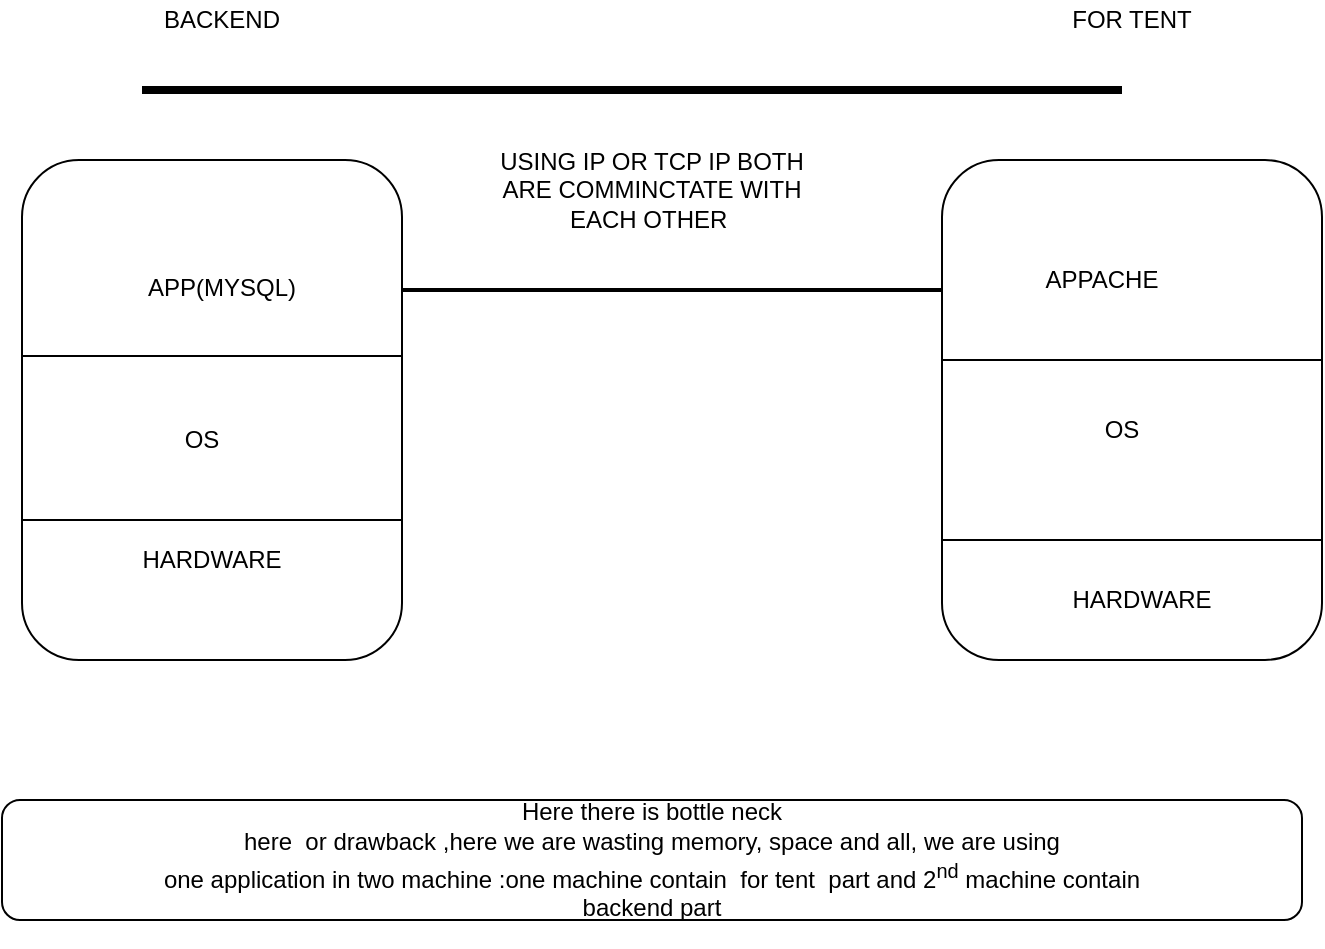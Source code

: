<mxfile version="14.8.5" type="github">
  <diagram id="U0se5DWGwlDYX3Sg0kiH" name="Page-1">
    <mxGraphModel dx="1108" dy="482" grid="1" gridSize="10" guides="1" tooltips="1" connect="1" arrows="1" fold="1" page="1" pageScale="1" pageWidth="850" pageHeight="1100" math="0" shadow="0">
      <root>
        <mxCell id="0" />
        <mxCell id="1" parent="0" />
        <mxCell id="DwL3w4okpu6f0bRGBHRg-1" value="" style="rounded=1;whiteSpace=wrap;html=1;" vertex="1" parent="1">
          <mxGeometry x="100" y="150" width="190" height="250" as="geometry" />
        </mxCell>
        <mxCell id="DwL3w4okpu6f0bRGBHRg-2" value="" style="shape=crossbar;whiteSpace=wrap;html=1;rounded=1;" vertex="1" parent="1">
          <mxGeometry x="100" y="320" width="190" height="20" as="geometry" />
        </mxCell>
        <mxCell id="DwL3w4okpu6f0bRGBHRg-3" value="HARDWARE" style="text;html=1;strokeColor=none;fillColor=none;align=center;verticalAlign=middle;whiteSpace=wrap;rounded=0;" vertex="1" parent="1">
          <mxGeometry x="160" y="340" width="70" height="20" as="geometry" />
        </mxCell>
        <mxCell id="DwL3w4okpu6f0bRGBHRg-4" value="" style="shape=crossbar;whiteSpace=wrap;html=1;rounded=1;" vertex="1" parent="1">
          <mxGeometry x="100" y="238" width="190" height="20" as="geometry" />
        </mxCell>
        <mxCell id="DwL3w4okpu6f0bRGBHRg-5" value="OS" style="text;html=1;strokeColor=none;fillColor=none;align=center;verticalAlign=middle;whiteSpace=wrap;rounded=0;" vertex="1" parent="1">
          <mxGeometry x="160" y="270" width="60" height="40" as="geometry" />
        </mxCell>
        <mxCell id="DwL3w4okpu6f0bRGBHRg-6" value="APP(MYSQL)" style="text;html=1;strokeColor=none;fillColor=none;align=center;verticalAlign=middle;whiteSpace=wrap;rounded=0;" vertex="1" parent="1">
          <mxGeometry x="150" y="189" width="100" height="50" as="geometry" />
        </mxCell>
        <mxCell id="DwL3w4okpu6f0bRGBHRg-8" value="" style="rounded=1;whiteSpace=wrap;html=1;" vertex="1" parent="1">
          <mxGeometry x="560" y="150" width="190" height="250" as="geometry" />
        </mxCell>
        <mxCell id="DwL3w4okpu6f0bRGBHRg-9" value="" style="shape=crossbar;whiteSpace=wrap;html=1;rounded=1;" vertex="1" parent="1">
          <mxGeometry x="560" y="330" width="190" height="20" as="geometry" />
        </mxCell>
        <mxCell id="DwL3w4okpu6f0bRGBHRg-10" value="HARDWARE" style="text;html=1;strokeColor=none;fillColor=none;align=center;verticalAlign=middle;whiteSpace=wrap;rounded=0;" vertex="1" parent="1">
          <mxGeometry x="610" y="360" width="100" height="20" as="geometry" />
        </mxCell>
        <mxCell id="DwL3w4okpu6f0bRGBHRg-11" value="" style="shape=crossbar;whiteSpace=wrap;html=1;rounded=1;" vertex="1" parent="1">
          <mxGeometry x="560" y="240" width="190" height="20" as="geometry" />
        </mxCell>
        <mxCell id="DwL3w4okpu6f0bRGBHRg-13" value="OS" style="text;html=1;strokeColor=none;fillColor=none;align=center;verticalAlign=middle;whiteSpace=wrap;rounded=0;" vertex="1" parent="1">
          <mxGeometry x="610" y="270" width="80" height="30" as="geometry" />
        </mxCell>
        <mxCell id="DwL3w4okpu6f0bRGBHRg-15" value="" style="line;strokeWidth=2;html=1;" vertex="1" parent="1">
          <mxGeometry x="290" y="210" width="270" height="10" as="geometry" />
        </mxCell>
        <mxCell id="DwL3w4okpu6f0bRGBHRg-17" value="APPACHE" style="text;html=1;strokeColor=none;fillColor=none;align=center;verticalAlign=middle;whiteSpace=wrap;rounded=0;" vertex="1" parent="1">
          <mxGeometry x="580" y="200" width="120" height="20" as="geometry" />
        </mxCell>
        <mxCell id="DwL3w4okpu6f0bRGBHRg-18" value="USING IP OR TCP IP BOTH ARE COMMINCTATE WITH EACH OTHER&amp;nbsp;" style="text;html=1;strokeColor=none;fillColor=none;align=center;verticalAlign=middle;whiteSpace=wrap;rounded=0;" vertex="1" parent="1">
          <mxGeometry x="330" y="135" width="170" height="60" as="geometry" />
        </mxCell>
        <mxCell id="DwL3w4okpu6f0bRGBHRg-19" value="&lt;p class=&quot;MsoNormal&quot;&gt;&lt;span style=&quot;font-size: 9pt ; line-height: 115% ; font-family: &amp;#34;helvetica&amp;#34; , sans-serif&quot;&gt;Here there is bottle neck&lt;br/&gt;here&amp;nbsp; or drawback ,here we are wasting memory, space and all, we are using&lt;br/&gt;one application in two machine :one machine contain&amp;nbsp; for tent &amp;nbsp;part and 2&lt;sup&gt;nd&lt;/sup&gt; machine contain&lt;br/&gt;backend part&lt;/span&gt;&lt;/p&gt;" style="rounded=1;whiteSpace=wrap;html=1;" vertex="1" parent="1">
          <mxGeometry x="90" y="470" width="650" height="60" as="geometry" />
        </mxCell>
        <mxCell id="DwL3w4okpu6f0bRGBHRg-20" value="" style="line;strokeWidth=4;html=1;perimeter=backbonePerimeter;points=[];outlineConnect=0;" vertex="1" parent="1">
          <mxGeometry x="160" y="110" width="490" height="10" as="geometry" />
        </mxCell>
        <mxCell id="DwL3w4okpu6f0bRGBHRg-21" value="BACKEND" style="text;html=1;strokeColor=none;fillColor=none;align=center;verticalAlign=middle;whiteSpace=wrap;rounded=0;" vertex="1" parent="1">
          <mxGeometry x="180" y="70" width="40" height="20" as="geometry" />
        </mxCell>
        <mxCell id="DwL3w4okpu6f0bRGBHRg-22" value="FOR TENT" style="text;html=1;strokeColor=none;fillColor=none;align=center;verticalAlign=middle;whiteSpace=wrap;rounded=0;" vertex="1" parent="1">
          <mxGeometry x="610" y="70" width="90" height="20" as="geometry" />
        </mxCell>
      </root>
    </mxGraphModel>
  </diagram>
</mxfile>
